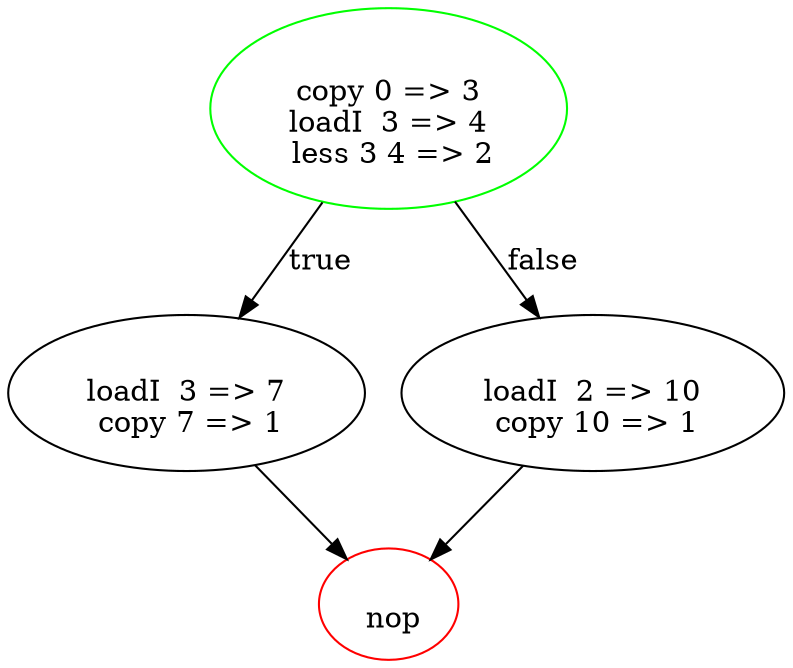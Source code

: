 digraph G {
  // Entry node
  0 [shape=ellipse, color=green];
  // Exit node
  3 [shape=ellipse, color=red];
  0 [label=" \n copy 0 => 3 \n loadI  3 => 4 \n less 3 4 => 2"];
  1 [label=" \n loadI  3 => 7 \n copy 7 => 1"];
  2 [label=" \n loadI  2 => 10 \n copy 10 => 1"];
  3 [label=" \n nop"];
0 -> 1 [label="true"];
0 -> 2 [label="false"];1 -> 3;
2 -> 3;
}
